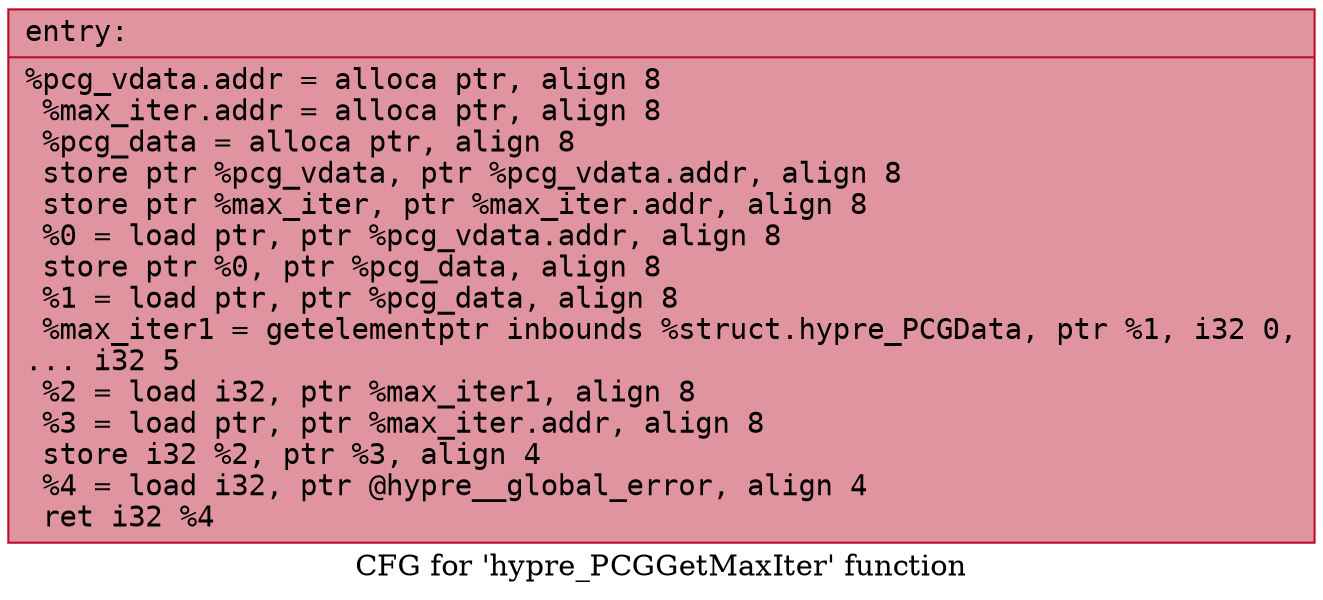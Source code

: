 digraph "CFG for 'hypre_PCGGetMaxIter' function" {
	label="CFG for 'hypre_PCGGetMaxIter' function";

	Node0x55706167bcd0 [shape=record,color="#b70d28ff", style=filled, fillcolor="#b70d2870" fontname="Courier",label="{entry:\l|  %pcg_vdata.addr = alloca ptr, align 8\l  %max_iter.addr = alloca ptr, align 8\l  %pcg_data = alloca ptr, align 8\l  store ptr %pcg_vdata, ptr %pcg_vdata.addr, align 8\l  store ptr %max_iter, ptr %max_iter.addr, align 8\l  %0 = load ptr, ptr %pcg_vdata.addr, align 8\l  store ptr %0, ptr %pcg_data, align 8\l  %1 = load ptr, ptr %pcg_data, align 8\l  %max_iter1 = getelementptr inbounds %struct.hypre_PCGData, ptr %1, i32 0,\l... i32 5\l  %2 = load i32, ptr %max_iter1, align 8\l  %3 = load ptr, ptr %max_iter.addr, align 8\l  store i32 %2, ptr %3, align 4\l  %4 = load i32, ptr @hypre__global_error, align 4\l  ret i32 %4\l}"];
}
